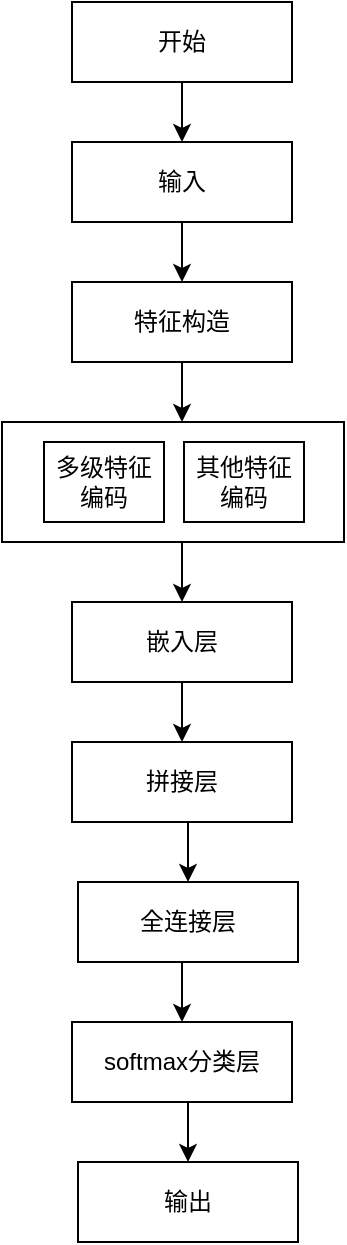 <mxfile version="13.6.9" type="github"><diagram id="ADF4UJanj_VHNMye8DdX" name="Page-1"><mxGraphModel dx="1357" dy="777" grid="1" gridSize="10" guides="1" tooltips="1" connect="1" arrows="1" fold="1" page="1" pageScale="1" pageWidth="827" pageHeight="1169" math="0" shadow="0"><root><mxCell id="0"/><mxCell id="1" parent="0"/><mxCell id="MAh8zInax_SK9uGDog4U-19" style="edgeStyle=orthogonalEdgeStyle;rounded=0;orthogonalLoop=1;jettySize=auto;html=1;exitX=0.5;exitY=1;exitDx=0;exitDy=0;entryX=0.5;entryY=0;entryDx=0;entryDy=0;" edge="1" parent="1" source="MAh8zInax_SK9uGDog4U-6" target="MAh8zInax_SK9uGDog4U-5"><mxGeometry relative="1" as="geometry"/></mxCell><mxCell id="MAh8zInax_SK9uGDog4U-6" value="" style="rounded=0;whiteSpace=wrap;html=1;" vertex="1" parent="1"><mxGeometry x="379" y="310" width="171" height="60" as="geometry"/></mxCell><mxCell id="MAh8zInax_SK9uGDog4U-1" value="输出" style="rounded=0;whiteSpace=wrap;html=1;" vertex="1" parent="1"><mxGeometry x="417" y="680" width="110" height="40" as="geometry"/></mxCell><mxCell id="MAh8zInax_SK9uGDog4U-23" style="edgeStyle=orthogonalEdgeStyle;rounded=0;orthogonalLoop=1;jettySize=auto;html=1;exitX=0.5;exitY=1;exitDx=0;exitDy=0;entryX=0.5;entryY=0;entryDx=0;entryDy=0;" edge="1" parent="1" source="MAh8zInax_SK9uGDog4U-2" target="MAh8zInax_SK9uGDog4U-1"><mxGeometry relative="1" as="geometry"/></mxCell><mxCell id="MAh8zInax_SK9uGDog4U-2" value="softmax分类层" style="rounded=0;whiteSpace=wrap;html=1;" vertex="1" parent="1"><mxGeometry x="414" y="610" width="110" height="40" as="geometry"/></mxCell><mxCell id="MAh8zInax_SK9uGDog4U-3" value="多级特征编码" style="rounded=0;whiteSpace=wrap;html=1;" vertex="1" parent="1"><mxGeometry x="400" y="320" width="60" height="40" as="geometry"/></mxCell><mxCell id="MAh8zInax_SK9uGDog4U-21" style="edgeStyle=orthogonalEdgeStyle;rounded=0;orthogonalLoop=1;jettySize=auto;html=1;exitX=0.5;exitY=1;exitDx=0;exitDy=0;entryX=0.5;entryY=0;entryDx=0;entryDy=0;" edge="1" parent="1" source="MAh8zInax_SK9uGDog4U-4" target="MAh8zInax_SK9uGDog4U-10"><mxGeometry relative="1" as="geometry"/></mxCell><mxCell id="MAh8zInax_SK9uGDog4U-4" value="拼接层" style="rounded=0;whiteSpace=wrap;html=1;" vertex="1" parent="1"><mxGeometry x="414" y="470" width="110" height="40" as="geometry"/></mxCell><mxCell id="MAh8zInax_SK9uGDog4U-20" style="edgeStyle=orthogonalEdgeStyle;rounded=0;orthogonalLoop=1;jettySize=auto;html=1;entryX=0.5;entryY=0;entryDx=0;entryDy=0;" edge="1" parent="1" source="MAh8zInax_SK9uGDog4U-5" target="MAh8zInax_SK9uGDog4U-4"><mxGeometry relative="1" as="geometry"/></mxCell><mxCell id="MAh8zInax_SK9uGDog4U-5" value="嵌入层" style="rounded=0;whiteSpace=wrap;html=1;" vertex="1" parent="1"><mxGeometry x="414" y="400" width="110" height="40" as="geometry"/></mxCell><mxCell id="MAh8zInax_SK9uGDog4U-18" style="edgeStyle=orthogonalEdgeStyle;rounded=0;orthogonalLoop=1;jettySize=auto;html=1;" edge="1" parent="1" source="MAh8zInax_SK9uGDog4U-7"><mxGeometry relative="1" as="geometry"><mxPoint x="469" y="310" as="targetPoint"/></mxGeometry></mxCell><mxCell id="MAh8zInax_SK9uGDog4U-7" value="特征构造" style="rounded=0;whiteSpace=wrap;html=1;" vertex="1" parent="1"><mxGeometry x="414" y="240" width="110" height="40" as="geometry"/></mxCell><mxCell id="MAh8zInax_SK9uGDog4U-15" value="" style="edgeStyle=orthogonalEdgeStyle;rounded=0;orthogonalLoop=1;jettySize=auto;html=1;" edge="1" parent="1" source="MAh8zInax_SK9uGDog4U-8" target="MAh8zInax_SK9uGDog4U-7"><mxGeometry relative="1" as="geometry"/></mxCell><mxCell id="MAh8zInax_SK9uGDog4U-8" value="输入" style="rounded=0;whiteSpace=wrap;html=1;" vertex="1" parent="1"><mxGeometry x="414" y="170" width="110" height="40" as="geometry"/></mxCell><mxCell id="MAh8zInax_SK9uGDog4U-14" value="" style="edgeStyle=orthogonalEdgeStyle;rounded=0;orthogonalLoop=1;jettySize=auto;html=1;" edge="1" parent="1" source="MAh8zInax_SK9uGDog4U-9" target="MAh8zInax_SK9uGDog4U-8"><mxGeometry relative="1" as="geometry"/></mxCell><mxCell id="MAh8zInax_SK9uGDog4U-9" value="开始" style="rounded=0;whiteSpace=wrap;html=1;" vertex="1" parent="1"><mxGeometry x="414" y="100" width="110" height="40" as="geometry"/></mxCell><mxCell id="MAh8zInax_SK9uGDog4U-22" style="edgeStyle=orthogonalEdgeStyle;rounded=0;orthogonalLoop=1;jettySize=auto;html=1;exitX=0.5;exitY=1;exitDx=0;exitDy=0;entryX=0.5;entryY=0;entryDx=0;entryDy=0;" edge="1" parent="1" source="MAh8zInax_SK9uGDog4U-10" target="MAh8zInax_SK9uGDog4U-2"><mxGeometry relative="1" as="geometry"/></mxCell><mxCell id="MAh8zInax_SK9uGDog4U-10" value="全连接层" style="rounded=0;whiteSpace=wrap;html=1;" vertex="1" parent="1"><mxGeometry x="417" y="540" width="110" height="40" as="geometry"/></mxCell><mxCell id="MAh8zInax_SK9uGDog4U-11" style="edgeStyle=orthogonalEdgeStyle;rounded=0;orthogonalLoop=1;jettySize=auto;html=1;exitX=0.5;exitY=1;exitDx=0;exitDy=0;" edge="1" parent="1" source="MAh8zInax_SK9uGDog4U-5" target="MAh8zInax_SK9uGDog4U-5"><mxGeometry relative="1" as="geometry"/></mxCell><mxCell id="MAh8zInax_SK9uGDog4U-12" value="其他特征编码" style="rounded=0;whiteSpace=wrap;html=1;" vertex="1" parent="1"><mxGeometry x="470" y="320" width="60" height="40" as="geometry"/></mxCell></root></mxGraphModel></diagram></mxfile>